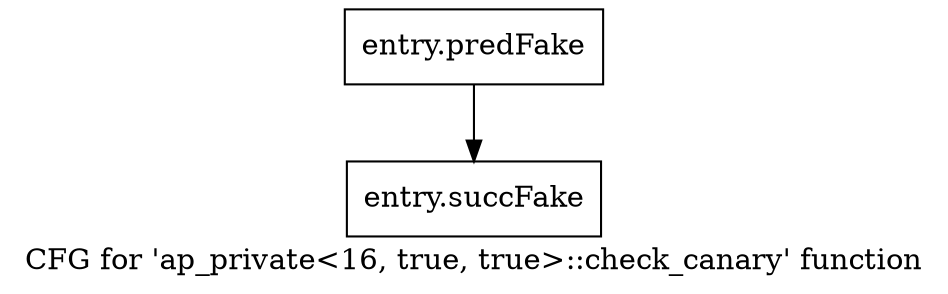 digraph "CFG for 'ap_private\<16, true, true\>::check_canary' function" {
	label="CFG for 'ap_private\<16, true, true\>::check_canary' function";

	Node0x3e47670 [shape=record,filename="",linenumber="",label="{entry.predFake}"];
	Node0x3e47670 -> Node0x3edfa40[ callList="" memoryops="" filename="/tools/Xilinx/Vitis_HLS/2022.1/include/etc/ap_private.h" execusionnum="38400"];
	Node0x3edfa40 [shape=record,filename="/tools/Xilinx/Vitis_HLS/2022.1/include/etc/ap_private.h",linenumber="1430",label="{entry.succFake}"];
}
